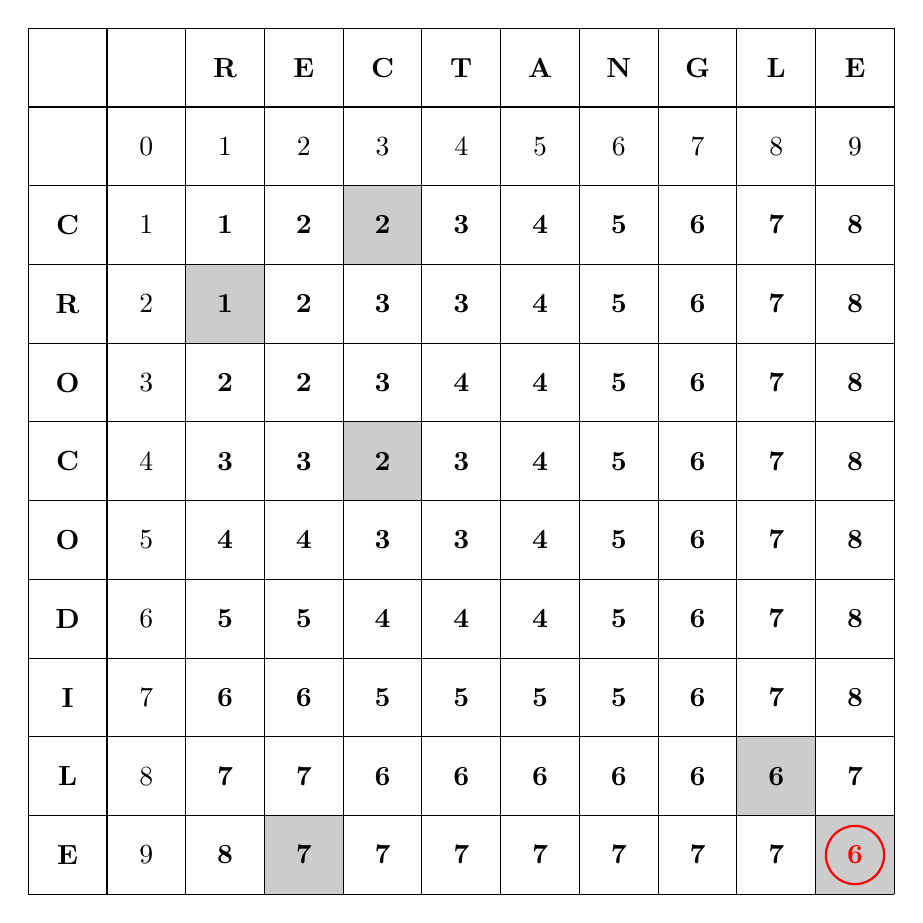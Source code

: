 \begin{tikzpicture}

% Lettres communes
\fill[black!20] (3,-1) rectangle ++(1,1);
\fill[black!20] (1,-2) rectangle ++(1,1);
\fill[black!20] (3,-4) rectangle ++(1,1);
\fill[black!20] (8,-8) rectangle ++(1,1);
\fill[black!20] (2,-9) rectangle ++(1,1);
\fill[black!20] (9,-9) rectangle ++(1,1);

% Grille
\draw (-1,2) grid ++(11,-11);

% Mot 1
\node at (-0.5,-0.5) {\bf C};
\node at (-0.5,-1.5) {\bf R};
\node at (-0.5,-2.5) {\bf O};
\node at (-0.5,-3.5) {\bf C};
\node at (-0.5,-4.5) {\bf O};
\node at (-0.5,-5.5) {\bf D};
\node at (-0.5,-6.5) {\bf I};
\node at (-0.5,-7.5) {\bf L};
\node at (-0.5,-8.5) {\bf E};


% Mot 2
\node at (1.5,1.5) {\bf R};
\node at (2.5,1.5) {\bf E};
\node at (3.5,1.5) {\bf C};
\node at (4.5,1.5) {\bf T};
\node at (5.5,1.5) {\bf A};
\node at (6.5,1.5) {\bf N};
\node at (7.5,1.5) {\bf G};
\node at (8.5,1.5) {\bf L};
\node at (9.5,1.5) {\bf E};


% Initialisation
\foreach \i in {0,...,9}{
  \node at (\i+0.5,0.5) {$\i$};
}
\foreach \i in {1,...,9}{
  \node at (0.5,-\i+0.5) {$\i$};
}


% Cases interieurs

% Ligne 1
\node at (1.5,-0.5) {$\mathbf{1}$};
\node at (2.5,-0.5) {$\mathbf{2}$};
\node at (3.5,-0.5) {$\mathbf{2}$};
\node at (4.5,-0.5) {$\mathbf{3}$};
\node at (5.5,-0.5) {$\mathbf{4}$};
\node at (6.5,-0.5) {$\mathbf{5}$};
\node at (7.5,-0.5) {$\mathbf{6}$};
\node at (8.5,-0.5) {$\mathbf{7}$};
\node at (9.5,-0.5) {$\mathbf{8}$};

% Ligne 2
\node at (1.5,-1.5) {$\mathbf{1}$};
\node at (2.5,-1.5) {$\mathbf{2}$};
\node at (3.5,-1.5) {$\mathbf{3}$};
\node at (4.5,-1.5) {$\mathbf{3}$};
\node at (5.5,-1.5) {$\mathbf{4}$};
\node at (6.5,-1.5) {$\mathbf{5}$};
\node at (7.5,-1.5) {$\mathbf{6}$};
\node at (8.5,-1.5) {$\mathbf{7}$};
\node at (9.5,-1.5) {$\mathbf{8}$};



% Ligne 3
\node at (1.5,-2.5) {$\mathbf{2}$};
\node at (2.5,-2.5) {$\mathbf{2}$};
\node at (3.5,-2.5) {$\mathbf{3}$};
\node at (4.5,-2.5) {$\mathbf{4}$};
\node at (5.5,-2.5) {$\mathbf{4}$};
\node at (6.5,-2.5) {$\mathbf{5}$};
\node at (7.5,-2.5) {$\mathbf{6}$};
\node at (8.5,-2.5) {$\mathbf{7}$};
\node at (9.5,-2.5) {$\mathbf{8}$};

% Ligne 4
\node at (1.5,-3.5) {$\mathbf{3}$};
\node at (2.5,-3.5) {$\mathbf{3}$};
\node at (3.5,-3.5) {$\mathbf{2}$};
\node at (4.5,-3.5) {$\mathbf{3}$};
\node at (5.5,-3.5) {$\mathbf{4}$};
\node at (6.5,-3.5) {$\mathbf{5}$};
\node at (7.5,-3.5) {$\mathbf{6}$};
\node at (8.5,-3.5) {$\mathbf{7}$};
\node at (9.5,-3.5) {$\mathbf{8}$};

% Ligne 5
\node at (1.5,-4.5) {$\mathbf{4}$};
\node at (2.5,-4.5) {$\mathbf{4}$};
\node at (3.5,-4.5) {$\mathbf{3}$};
\node at (4.5,-4.5) {$\mathbf{3}$};
\node at (5.5,-4.5) {$\mathbf{4}$};
\node at (6.5,-4.5) {$\mathbf{5}$};
\node at (7.5,-4.5) {$\mathbf{6}$};
\node at (8.5,-4.5) {$\mathbf{7}$};
\node at (9.5,-4.5) {$\mathbf{8}$};

% Ligne 6
\node at (1.5,-5.5) {$\mathbf{5}$};
\node at (2.5,-5.5) {$\mathbf{5}$};
\node at (3.5,-5.5) {$\mathbf{4}$};
\node at (4.5,-5.5) {$\mathbf{4}$};
\node at (5.5,-5.5) {$\mathbf{4}$};
\node at (6.5,-5.5) {$\mathbf{5}$};
\node at (7.5,-5.5) {$\mathbf{6}$};
\node at (8.5,-5.5) {$\mathbf{7}$};
\node at (9.5,-5.5) {$\mathbf{8}$};

% Ligne 7
\node at (1.5,-6.5) {$\mathbf{6}$};
\node at (2.5,-6.5) {$\mathbf{6}$};
\node at (3.5,-6.5) {$\mathbf{5}$};
\node at (4.5,-6.5) {$\mathbf{5}$};
\node at (5.5,-6.5) {$\mathbf{5}$};
\node at (6.5,-6.5) {$\mathbf{5}$};
\node at (7.5,-6.5) {$\mathbf{6}$};
\node at (8.5,-6.5) {$\mathbf{7}$};
\node at (9.5,-6.5) {$\mathbf{8}$};

% Ligne 8
\node at (1.5,-7.5) {$\mathbf{7}$};
\node at (2.5,-7.5) {$\mathbf{7}$};
\node at (3.5,-7.5) {$\mathbf{6}$};
\node at (4.5,-7.5) {$\mathbf{6}$};
\node at (5.5,-7.5) {$\mathbf{6}$};
\node at (6.5,-7.5) {$\mathbf{6}$};
\node at (7.5,-7.5) {$\mathbf{6}$};
\node at (8.5,-7.5) {$\mathbf{6}$};
\node at (9.5,-7.5) {$\mathbf{7}$};

% Ligne 9
\node at (1.5,-8.5) {$\mathbf{8}$};
\node at (2.5,-8.5) {$\mathbf{7}$};
\node at (3.5,-8.5) {$\mathbf{7}$};
\node at (4.5,-8.5) {$\mathbf{7}$};
\node at (5.5,-8.5) {$\mathbf{7}$};
\node at (6.5,-8.5) {$\mathbf{7}$};
\node at (7.5,-8.5) {$\mathbf{7}$};
\node at (8.5,-8.5) {$\mathbf{7}$};
\node[red] at (9.5,-8.5) {$\mathbf{6}$};

\draw[red,thick] (9.5,-8.5) circle (0.37);
\end{tikzpicture}